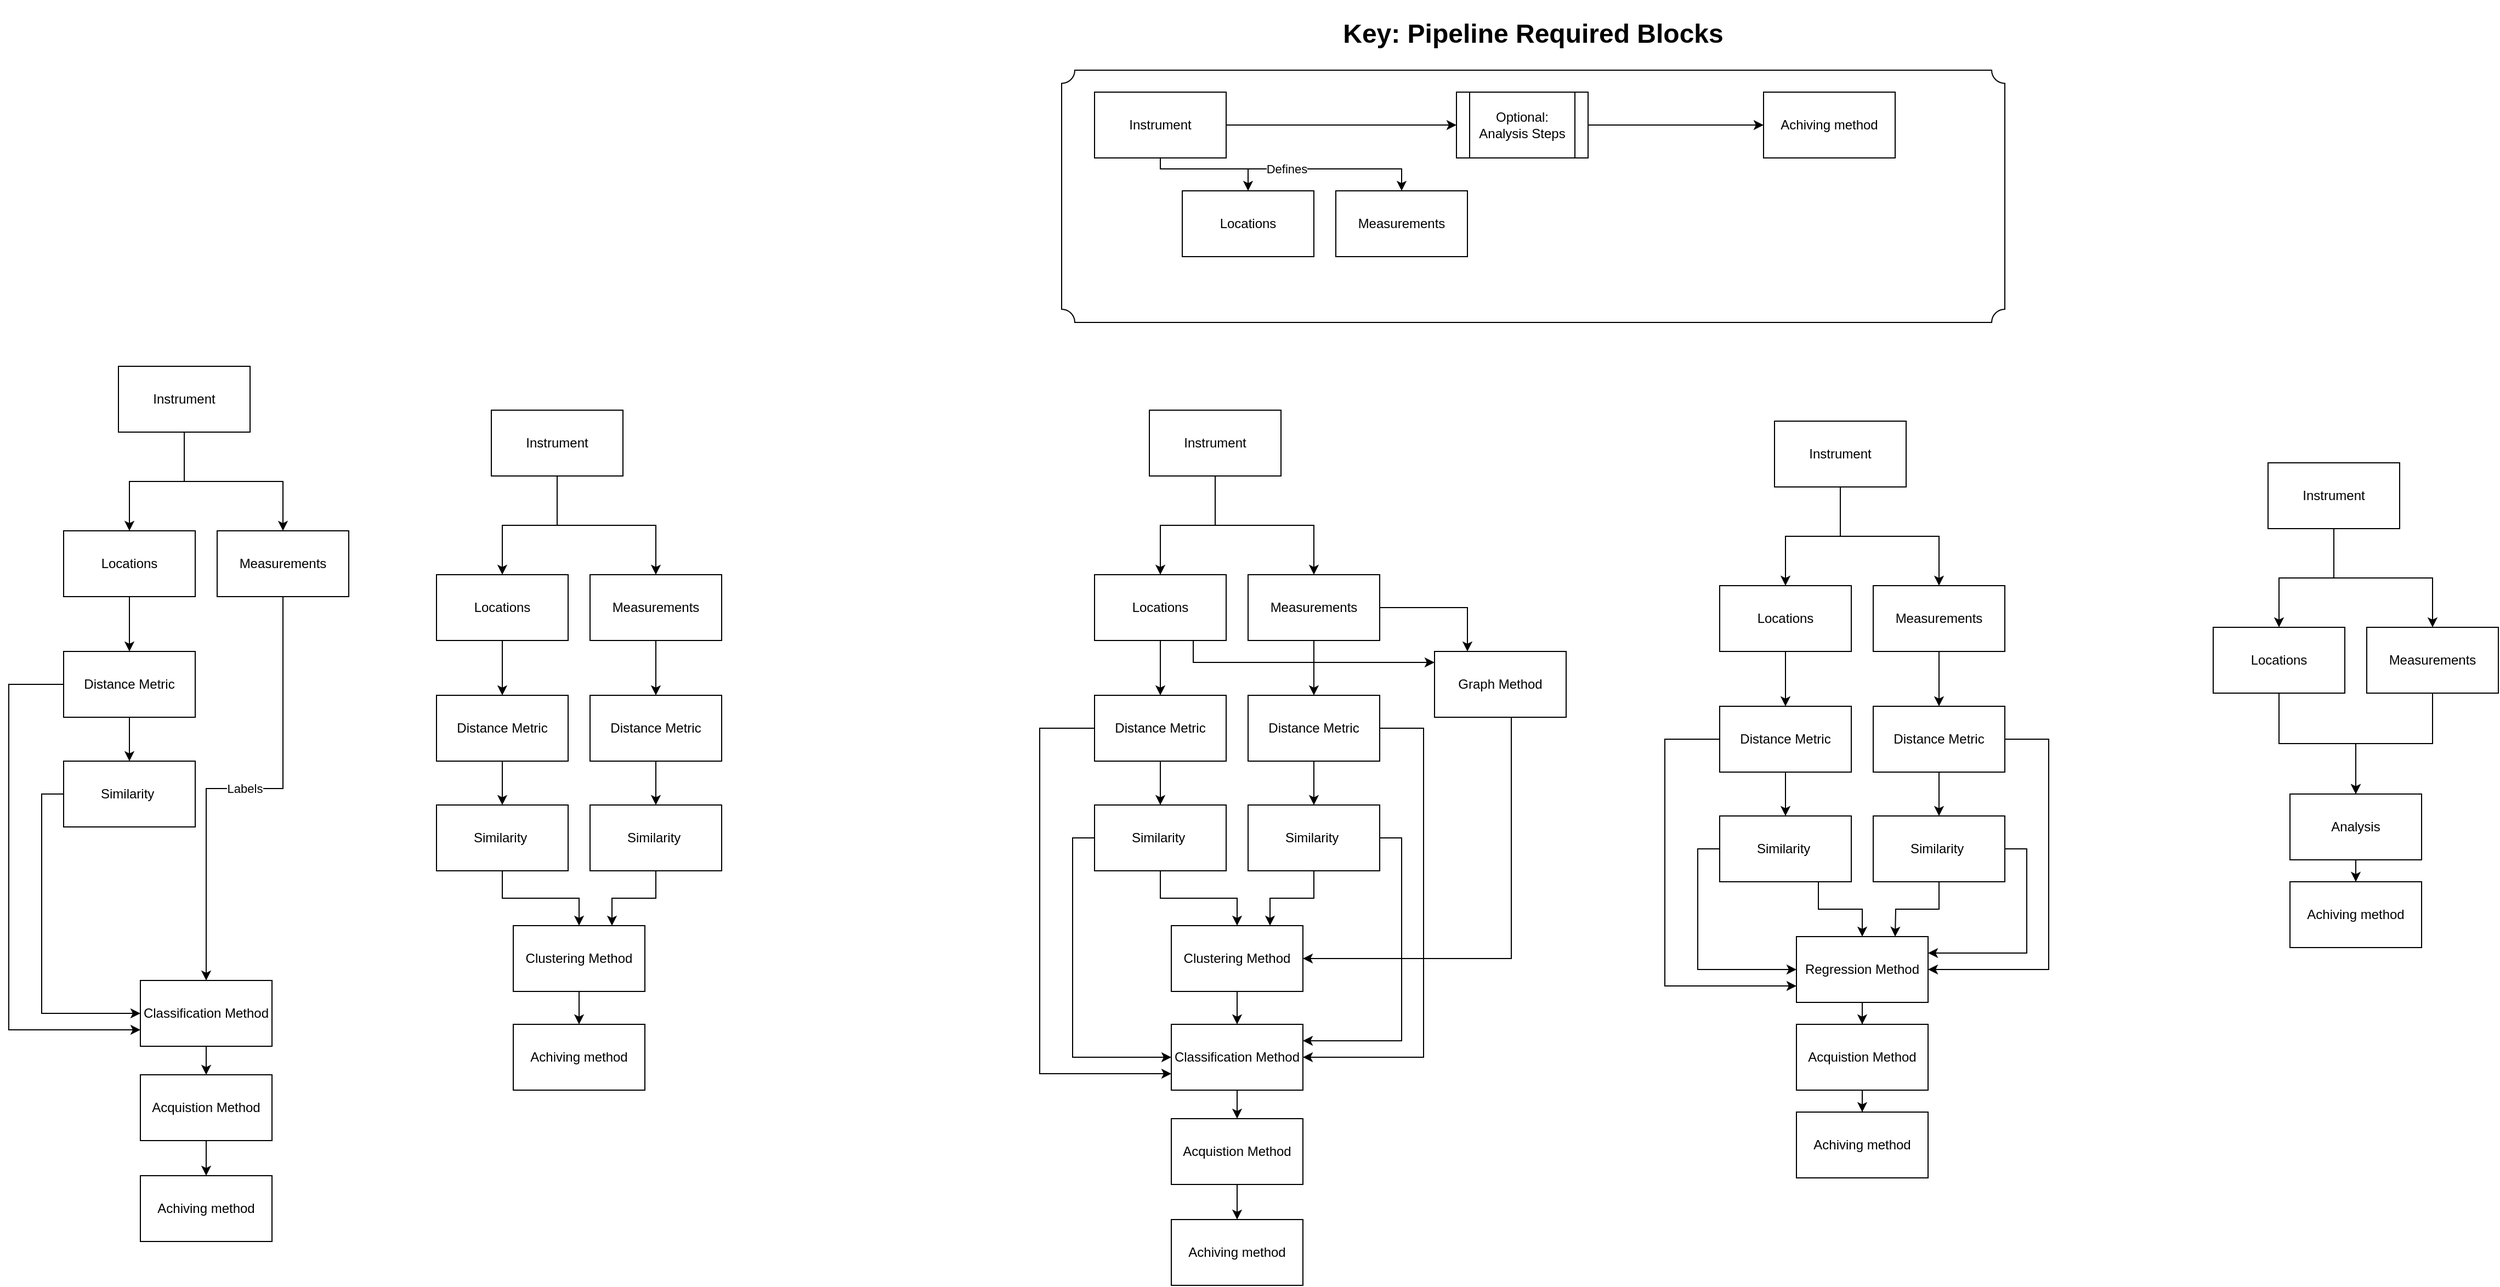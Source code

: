 <mxfile version="20.8.20" type="device"><diagram name="Page-1" id="dKieSqKqZZYx030V1Tdf"><mxGraphModel dx="2523" dy="1595" grid="1" gridSize="10" guides="1" tooltips="1" connect="1" arrows="1" fold="1" page="1" pageScale="1" pageWidth="400" pageHeight="400" math="0" shadow="0"><root><mxCell id="0"/><mxCell id="1" parent="0"/><mxCell id="t8VBa5j1ra2fsDV_H5pa-155" value="&lt;h1&gt;Key: Pipeline Required Blocks&lt;/h1&gt;" style="verticalLabelPosition=top;verticalAlign=bottom;html=1;shape=mxgraph.basic.plaque;dx=6;whiteSpace=wrap;labelPosition=center;align=center;" vertex="1" parent="1"><mxGeometry x="60" y="-380" width="860" height="230" as="geometry"/></mxCell><mxCell id="t8VBa5j1ra2fsDV_H5pa-3" style="edgeStyle=orthogonalEdgeStyle;rounded=0;orthogonalLoop=1;jettySize=auto;html=1;" edge="1" parent="1" source="t8VBa5j1ra2fsDV_H5pa-1"><mxGeometry relative="1" as="geometry"><mxPoint x="150" y="190" as="targetPoint"/></mxGeometry></mxCell><mxCell id="t8VBa5j1ra2fsDV_H5pa-25" style="edgeStyle=orthogonalEdgeStyle;rounded=0;orthogonalLoop=1;jettySize=auto;html=1;exitX=0.75;exitY=1;exitDx=0;exitDy=0;" edge="1" parent="1" source="t8VBa5j1ra2fsDV_H5pa-1" target="t8VBa5j1ra2fsDV_H5pa-12"><mxGeometry relative="1" as="geometry"><Array as="points"><mxPoint x="180" y="160"/></Array></mxGeometry></mxCell><mxCell id="t8VBa5j1ra2fsDV_H5pa-1" value="Locations" style="rounded=0;whiteSpace=wrap;html=1;" vertex="1" parent="1"><mxGeometry x="90" y="80" width="120" height="60" as="geometry"/></mxCell><mxCell id="t8VBa5j1ra2fsDV_H5pa-6" style="edgeStyle=orthogonalEdgeStyle;rounded=0;orthogonalLoop=1;jettySize=auto;html=1;entryX=0.5;entryY=0;entryDx=0;entryDy=0;" edge="1" parent="1" source="t8VBa5j1ra2fsDV_H5pa-2" target="t8VBa5j1ra2fsDV_H5pa-5"><mxGeometry relative="1" as="geometry"/></mxCell><mxCell id="t8VBa5j1ra2fsDV_H5pa-26" style="edgeStyle=orthogonalEdgeStyle;rounded=0;orthogonalLoop=1;jettySize=auto;html=1;entryX=0.25;entryY=0;entryDx=0;entryDy=0;" edge="1" parent="1" source="t8VBa5j1ra2fsDV_H5pa-2" target="t8VBa5j1ra2fsDV_H5pa-12"><mxGeometry relative="1" as="geometry"/></mxCell><mxCell id="t8VBa5j1ra2fsDV_H5pa-2" value="Measurements" style="rounded=0;whiteSpace=wrap;html=1;" vertex="1" parent="1"><mxGeometry x="230" y="80" width="120" height="60" as="geometry"/></mxCell><mxCell id="t8VBa5j1ra2fsDV_H5pa-8" style="edgeStyle=orthogonalEdgeStyle;rounded=0;orthogonalLoop=1;jettySize=auto;html=1;entryX=0.5;entryY=0;entryDx=0;entryDy=0;" edge="1" parent="1" source="t8VBa5j1ra2fsDV_H5pa-4" target="t8VBa5j1ra2fsDV_H5pa-7"><mxGeometry relative="1" as="geometry"/></mxCell><mxCell id="t8VBa5j1ra2fsDV_H5pa-27" style="edgeStyle=orthogonalEdgeStyle;rounded=0;orthogonalLoop=1;jettySize=auto;html=1;entryX=0;entryY=0.75;entryDx=0;entryDy=0;" edge="1" parent="1" source="t8VBa5j1ra2fsDV_H5pa-4" target="t8VBa5j1ra2fsDV_H5pa-16"><mxGeometry relative="1" as="geometry"><Array as="points"><mxPoint x="40" y="220"/><mxPoint x="40" y="535"/></Array></mxGeometry></mxCell><mxCell id="t8VBa5j1ra2fsDV_H5pa-4" value="Distance Metric" style="rounded=0;whiteSpace=wrap;html=1;" vertex="1" parent="1"><mxGeometry x="90" y="190" width="120" height="60" as="geometry"/></mxCell><mxCell id="t8VBa5j1ra2fsDV_H5pa-10" style="edgeStyle=orthogonalEdgeStyle;rounded=0;orthogonalLoop=1;jettySize=auto;html=1;entryX=0.5;entryY=0;entryDx=0;entryDy=0;" edge="1" parent="1" source="t8VBa5j1ra2fsDV_H5pa-5" target="t8VBa5j1ra2fsDV_H5pa-9"><mxGeometry relative="1" as="geometry"/></mxCell><mxCell id="t8VBa5j1ra2fsDV_H5pa-28" style="edgeStyle=orthogonalEdgeStyle;rounded=0;orthogonalLoop=1;jettySize=auto;html=1;entryX=1;entryY=0.5;entryDx=0;entryDy=0;" edge="1" parent="1" source="t8VBa5j1ra2fsDV_H5pa-5" target="t8VBa5j1ra2fsDV_H5pa-16"><mxGeometry relative="1" as="geometry"><Array as="points"><mxPoint x="390" y="220"/><mxPoint x="390" y="520"/></Array></mxGeometry></mxCell><mxCell id="t8VBa5j1ra2fsDV_H5pa-5" value="Distance Metric" style="rounded=0;whiteSpace=wrap;html=1;" vertex="1" parent="1"><mxGeometry x="230" y="190" width="120" height="60" as="geometry"/></mxCell><mxCell id="t8VBa5j1ra2fsDV_H5pa-13" style="edgeStyle=orthogonalEdgeStyle;rounded=0;orthogonalLoop=1;jettySize=auto;html=1;entryX=0.5;entryY=0;entryDx=0;entryDy=0;" edge="1" parent="1" source="t8VBa5j1ra2fsDV_H5pa-7" target="t8VBa5j1ra2fsDV_H5pa-11"><mxGeometry relative="1" as="geometry"/></mxCell><mxCell id="t8VBa5j1ra2fsDV_H5pa-29" style="edgeStyle=orthogonalEdgeStyle;rounded=0;orthogonalLoop=1;jettySize=auto;html=1;entryX=0;entryY=0.5;entryDx=0;entryDy=0;" edge="1" parent="1" source="t8VBa5j1ra2fsDV_H5pa-7" target="t8VBa5j1ra2fsDV_H5pa-16"><mxGeometry relative="1" as="geometry"><Array as="points"><mxPoint x="70" y="320"/><mxPoint x="70" y="520"/></Array></mxGeometry></mxCell><mxCell id="t8VBa5j1ra2fsDV_H5pa-7" value="Similarity&amp;nbsp;" style="rounded=0;whiteSpace=wrap;html=1;" vertex="1" parent="1"><mxGeometry x="90" y="290" width="120" height="60" as="geometry"/></mxCell><mxCell id="t8VBa5j1ra2fsDV_H5pa-14" style="edgeStyle=orthogonalEdgeStyle;rounded=0;orthogonalLoop=1;jettySize=auto;html=1;exitX=0.5;exitY=1;exitDx=0;exitDy=0;entryX=0.75;entryY=0;entryDx=0;entryDy=0;" edge="1" parent="1" source="t8VBa5j1ra2fsDV_H5pa-9" target="t8VBa5j1ra2fsDV_H5pa-11"><mxGeometry relative="1" as="geometry"/></mxCell><mxCell id="t8VBa5j1ra2fsDV_H5pa-30" style="edgeStyle=orthogonalEdgeStyle;rounded=0;orthogonalLoop=1;jettySize=auto;html=1;entryX=1;entryY=0.25;entryDx=0;entryDy=0;" edge="1" parent="1" source="t8VBa5j1ra2fsDV_H5pa-9" target="t8VBa5j1ra2fsDV_H5pa-16"><mxGeometry relative="1" as="geometry"><Array as="points"><mxPoint x="370" y="320"/><mxPoint x="370" y="505"/></Array></mxGeometry></mxCell><mxCell id="t8VBa5j1ra2fsDV_H5pa-9" value="Similarity&amp;nbsp;" style="rounded=0;whiteSpace=wrap;html=1;" vertex="1" parent="1"><mxGeometry x="230" y="290" width="120" height="60" as="geometry"/></mxCell><mxCell id="t8VBa5j1ra2fsDV_H5pa-18" style="edgeStyle=orthogonalEdgeStyle;rounded=0;orthogonalLoop=1;jettySize=auto;html=1;entryX=0.5;entryY=0;entryDx=0;entryDy=0;" edge="1" parent="1" source="t8VBa5j1ra2fsDV_H5pa-11" target="t8VBa5j1ra2fsDV_H5pa-16"><mxGeometry relative="1" as="geometry"/></mxCell><mxCell id="t8VBa5j1ra2fsDV_H5pa-11" value="Clustering Method" style="rounded=0;whiteSpace=wrap;html=1;" vertex="1" parent="1"><mxGeometry x="160" y="400" width="120" height="60" as="geometry"/></mxCell><mxCell id="t8VBa5j1ra2fsDV_H5pa-15" style="edgeStyle=orthogonalEdgeStyle;rounded=0;orthogonalLoop=1;jettySize=auto;html=1;entryX=1;entryY=0.5;entryDx=0;entryDy=0;" edge="1" parent="1" source="t8VBa5j1ra2fsDV_H5pa-12" target="t8VBa5j1ra2fsDV_H5pa-11"><mxGeometry relative="1" as="geometry"><Array as="points"><mxPoint x="470" y="430"/></Array></mxGeometry></mxCell><mxCell id="t8VBa5j1ra2fsDV_H5pa-12" value="Graph Method" style="rounded=0;whiteSpace=wrap;html=1;" vertex="1" parent="1"><mxGeometry x="400" y="150" width="120" height="60" as="geometry"/></mxCell><mxCell id="t8VBa5j1ra2fsDV_H5pa-19" style="edgeStyle=orthogonalEdgeStyle;rounded=0;orthogonalLoop=1;jettySize=auto;html=1;" edge="1" parent="1" source="t8VBa5j1ra2fsDV_H5pa-16" target="t8VBa5j1ra2fsDV_H5pa-17"><mxGeometry relative="1" as="geometry"/></mxCell><mxCell id="t8VBa5j1ra2fsDV_H5pa-16" value="Classification Method" style="whiteSpace=wrap;html=1;rounded=0;" vertex="1" parent="1"><mxGeometry x="160" y="490" width="120" height="60" as="geometry"/></mxCell><mxCell id="t8VBa5j1ra2fsDV_H5pa-21" style="edgeStyle=orthogonalEdgeStyle;rounded=0;orthogonalLoop=1;jettySize=auto;html=1;" edge="1" parent="1" source="t8VBa5j1ra2fsDV_H5pa-17" target="t8VBa5j1ra2fsDV_H5pa-20"><mxGeometry relative="1" as="geometry"/></mxCell><mxCell id="t8VBa5j1ra2fsDV_H5pa-17" value="Acquistion Method" style="whiteSpace=wrap;html=1;rounded=0;" vertex="1" parent="1"><mxGeometry x="160" y="576" width="120" height="60" as="geometry"/></mxCell><mxCell id="t8VBa5j1ra2fsDV_H5pa-20" value="Achiving method" style="whiteSpace=wrap;html=1;rounded=0;" vertex="1" parent="1"><mxGeometry x="160" y="668" width="120" height="60" as="geometry"/></mxCell><mxCell id="t8VBa5j1ra2fsDV_H5pa-23" style="edgeStyle=orthogonalEdgeStyle;rounded=0;orthogonalLoop=1;jettySize=auto;html=1;" edge="1" parent="1" source="t8VBa5j1ra2fsDV_H5pa-22" target="t8VBa5j1ra2fsDV_H5pa-1"><mxGeometry relative="1" as="geometry"/></mxCell><mxCell id="t8VBa5j1ra2fsDV_H5pa-24" style="edgeStyle=orthogonalEdgeStyle;rounded=0;orthogonalLoop=1;jettySize=auto;html=1;entryX=0.5;entryY=0;entryDx=0;entryDy=0;" edge="1" parent="1" source="t8VBa5j1ra2fsDV_H5pa-22" target="t8VBa5j1ra2fsDV_H5pa-2"><mxGeometry relative="1" as="geometry"/></mxCell><mxCell id="t8VBa5j1ra2fsDV_H5pa-22" value="Instrument" style="rounded=0;whiteSpace=wrap;html=1;" vertex="1" parent="1"><mxGeometry x="140" y="-70" width="120" height="60" as="geometry"/></mxCell><mxCell id="t8VBa5j1ra2fsDV_H5pa-31" style="edgeStyle=orthogonalEdgeStyle;rounded=0;orthogonalLoop=1;jettySize=auto;html=1;" edge="1" parent="1" source="t8VBa5j1ra2fsDV_H5pa-33"><mxGeometry relative="1" as="geometry"><mxPoint x="720" y="200" as="targetPoint"/></mxGeometry></mxCell><mxCell id="t8VBa5j1ra2fsDV_H5pa-33" value="Locations" style="rounded=0;whiteSpace=wrap;html=1;" vertex="1" parent="1"><mxGeometry x="660" y="90" width="120" height="60" as="geometry"/></mxCell><mxCell id="t8VBa5j1ra2fsDV_H5pa-34" style="edgeStyle=orthogonalEdgeStyle;rounded=0;orthogonalLoop=1;jettySize=auto;html=1;entryX=0.5;entryY=0;entryDx=0;entryDy=0;" edge="1" parent="1" source="t8VBa5j1ra2fsDV_H5pa-36" target="t8VBa5j1ra2fsDV_H5pa-42"><mxGeometry relative="1" as="geometry"/></mxCell><mxCell id="t8VBa5j1ra2fsDV_H5pa-36" value="Measurements" style="rounded=0;whiteSpace=wrap;html=1;" vertex="1" parent="1"><mxGeometry x="800" y="90" width="120" height="60" as="geometry"/></mxCell><mxCell id="t8VBa5j1ra2fsDV_H5pa-37" style="edgeStyle=orthogonalEdgeStyle;rounded=0;orthogonalLoop=1;jettySize=auto;html=1;entryX=0.5;entryY=0;entryDx=0;entryDy=0;" edge="1" parent="1" source="t8VBa5j1ra2fsDV_H5pa-39" target="t8VBa5j1ra2fsDV_H5pa-45"><mxGeometry relative="1" as="geometry"/></mxCell><mxCell id="t8VBa5j1ra2fsDV_H5pa-38" style="edgeStyle=orthogonalEdgeStyle;rounded=0;orthogonalLoop=1;jettySize=auto;html=1;entryX=0;entryY=0.75;entryDx=0;entryDy=0;" edge="1" parent="1" source="t8VBa5j1ra2fsDV_H5pa-39" target="t8VBa5j1ra2fsDV_H5pa-54"><mxGeometry relative="1" as="geometry"><Array as="points"><mxPoint x="610" y="230"/><mxPoint x="610" y="455"/></Array></mxGeometry></mxCell><mxCell id="t8VBa5j1ra2fsDV_H5pa-39" value="Distance Metric" style="rounded=0;whiteSpace=wrap;html=1;" vertex="1" parent="1"><mxGeometry x="660" y="200" width="120" height="60" as="geometry"/></mxCell><mxCell id="t8VBa5j1ra2fsDV_H5pa-40" style="edgeStyle=orthogonalEdgeStyle;rounded=0;orthogonalLoop=1;jettySize=auto;html=1;entryX=0.5;entryY=0;entryDx=0;entryDy=0;" edge="1" parent="1" source="t8VBa5j1ra2fsDV_H5pa-42" target="t8VBa5j1ra2fsDV_H5pa-48"><mxGeometry relative="1" as="geometry"/></mxCell><mxCell id="t8VBa5j1ra2fsDV_H5pa-41" style="edgeStyle=orthogonalEdgeStyle;rounded=0;orthogonalLoop=1;jettySize=auto;html=1;entryX=1;entryY=0.5;entryDx=0;entryDy=0;" edge="1" parent="1" source="t8VBa5j1ra2fsDV_H5pa-42" target="t8VBa5j1ra2fsDV_H5pa-54"><mxGeometry relative="1" as="geometry"><Array as="points"><mxPoint x="960" y="230"/><mxPoint x="960" y="440"/></Array></mxGeometry></mxCell><mxCell id="t8VBa5j1ra2fsDV_H5pa-42" value="Distance Metric" style="rounded=0;whiteSpace=wrap;html=1;" vertex="1" parent="1"><mxGeometry x="800" y="200" width="120" height="60" as="geometry"/></mxCell><mxCell id="t8VBa5j1ra2fsDV_H5pa-43" style="edgeStyle=orthogonalEdgeStyle;rounded=0;orthogonalLoop=1;jettySize=auto;html=1;entryX=0.5;entryY=0;entryDx=0;entryDy=0;" edge="1" parent="1" source="t8VBa5j1ra2fsDV_H5pa-45"><mxGeometry relative="1" as="geometry"><mxPoint x="790" y="410" as="targetPoint"/><Array as="points"><mxPoint x="750" y="385"/><mxPoint x="790" y="385"/></Array></mxGeometry></mxCell><mxCell id="t8VBa5j1ra2fsDV_H5pa-44" style="edgeStyle=orthogonalEdgeStyle;rounded=0;orthogonalLoop=1;jettySize=auto;html=1;entryX=0;entryY=0.5;entryDx=0;entryDy=0;" edge="1" parent="1" source="t8VBa5j1ra2fsDV_H5pa-45" target="t8VBa5j1ra2fsDV_H5pa-54"><mxGeometry relative="1" as="geometry"><Array as="points"><mxPoint x="640" y="330"/><mxPoint x="640" y="440"/></Array></mxGeometry></mxCell><mxCell id="t8VBa5j1ra2fsDV_H5pa-45" value="Similarity&amp;nbsp;" style="rounded=0;whiteSpace=wrap;html=1;" vertex="1" parent="1"><mxGeometry x="660" y="300" width="120" height="60" as="geometry"/></mxCell><mxCell id="t8VBa5j1ra2fsDV_H5pa-46" style="edgeStyle=orthogonalEdgeStyle;rounded=0;orthogonalLoop=1;jettySize=auto;html=1;exitX=0.5;exitY=1;exitDx=0;exitDy=0;entryX=0.75;entryY=0;entryDx=0;entryDy=0;" edge="1" parent="1" source="t8VBa5j1ra2fsDV_H5pa-48"><mxGeometry relative="1" as="geometry"><mxPoint x="820" y="410" as="targetPoint"/></mxGeometry></mxCell><mxCell id="t8VBa5j1ra2fsDV_H5pa-47" style="edgeStyle=orthogonalEdgeStyle;rounded=0;orthogonalLoop=1;jettySize=auto;html=1;entryX=1;entryY=0.25;entryDx=0;entryDy=0;" edge="1" parent="1" source="t8VBa5j1ra2fsDV_H5pa-48" target="t8VBa5j1ra2fsDV_H5pa-54"><mxGeometry relative="1" as="geometry"><Array as="points"><mxPoint x="940" y="330"/><mxPoint x="940" y="425"/></Array></mxGeometry></mxCell><mxCell id="t8VBa5j1ra2fsDV_H5pa-48" value="Similarity&amp;nbsp;" style="rounded=0;whiteSpace=wrap;html=1;" vertex="1" parent="1"><mxGeometry x="800" y="300" width="120" height="60" as="geometry"/></mxCell><mxCell id="t8VBa5j1ra2fsDV_H5pa-53" style="edgeStyle=orthogonalEdgeStyle;rounded=0;orthogonalLoop=1;jettySize=auto;html=1;" edge="1" parent="1" source="t8VBa5j1ra2fsDV_H5pa-54" target="t8VBa5j1ra2fsDV_H5pa-56"><mxGeometry relative="1" as="geometry"/></mxCell><mxCell id="t8VBa5j1ra2fsDV_H5pa-54" value="Regression Method" style="whiteSpace=wrap;html=1;rounded=0;" vertex="1" parent="1"><mxGeometry x="730" y="410" width="120" height="60" as="geometry"/></mxCell><mxCell id="t8VBa5j1ra2fsDV_H5pa-55" style="edgeStyle=orthogonalEdgeStyle;rounded=0;orthogonalLoop=1;jettySize=auto;html=1;" edge="1" parent="1" source="t8VBa5j1ra2fsDV_H5pa-56" target="t8VBa5j1ra2fsDV_H5pa-57"><mxGeometry relative="1" as="geometry"/></mxCell><mxCell id="t8VBa5j1ra2fsDV_H5pa-56" value="Acquistion Method" style="whiteSpace=wrap;html=1;rounded=0;" vertex="1" parent="1"><mxGeometry x="730" y="490" width="120" height="60" as="geometry"/></mxCell><mxCell id="t8VBa5j1ra2fsDV_H5pa-57" value="Achiving method" style="whiteSpace=wrap;html=1;rounded=0;" vertex="1" parent="1"><mxGeometry x="730" y="570" width="120" height="60" as="geometry"/></mxCell><mxCell id="t8VBa5j1ra2fsDV_H5pa-58" style="edgeStyle=orthogonalEdgeStyle;rounded=0;orthogonalLoop=1;jettySize=auto;html=1;" edge="1" parent="1" source="t8VBa5j1ra2fsDV_H5pa-60" target="t8VBa5j1ra2fsDV_H5pa-33"><mxGeometry relative="1" as="geometry"/></mxCell><mxCell id="t8VBa5j1ra2fsDV_H5pa-59" style="edgeStyle=orthogonalEdgeStyle;rounded=0;orthogonalLoop=1;jettySize=auto;html=1;entryX=0.5;entryY=0;entryDx=0;entryDy=0;" edge="1" parent="1" source="t8VBa5j1ra2fsDV_H5pa-60" target="t8VBa5j1ra2fsDV_H5pa-36"><mxGeometry relative="1" as="geometry"/></mxCell><mxCell id="t8VBa5j1ra2fsDV_H5pa-60" value="Instrument" style="rounded=0;whiteSpace=wrap;html=1;" vertex="1" parent="1"><mxGeometry x="710" y="-60" width="120" height="60" as="geometry"/></mxCell><mxCell id="t8VBa5j1ra2fsDV_H5pa-61" style="edgeStyle=orthogonalEdgeStyle;rounded=0;orthogonalLoop=1;jettySize=auto;html=1;" edge="1" parent="1" source="t8VBa5j1ra2fsDV_H5pa-62" target="t8VBa5j1ra2fsDV_H5pa-80"><mxGeometry relative="1" as="geometry"><mxPoint x="1170" y="238" as="targetPoint"/></mxGeometry></mxCell><mxCell id="t8VBa5j1ra2fsDV_H5pa-62" value="Locations" style="rounded=0;whiteSpace=wrap;html=1;" vertex="1" parent="1"><mxGeometry x="1110" y="128" width="120" height="60" as="geometry"/></mxCell><mxCell id="t8VBa5j1ra2fsDV_H5pa-63" style="edgeStyle=orthogonalEdgeStyle;rounded=0;orthogonalLoop=1;jettySize=auto;html=1;" edge="1" parent="1" source="t8VBa5j1ra2fsDV_H5pa-64" target="t8VBa5j1ra2fsDV_H5pa-80"><mxGeometry relative="1" as="geometry"><mxPoint x="1310" y="238" as="targetPoint"/></mxGeometry></mxCell><mxCell id="t8VBa5j1ra2fsDV_H5pa-64" value="Measurements" style="rounded=0;whiteSpace=wrap;html=1;" vertex="1" parent="1"><mxGeometry x="1250" y="128" width="120" height="60" as="geometry"/></mxCell><mxCell id="t8VBa5j1ra2fsDV_H5pa-79" style="edgeStyle=orthogonalEdgeStyle;rounded=0;orthogonalLoop=1;jettySize=auto;html=1;" edge="1" parent="1" source="t8VBa5j1ra2fsDV_H5pa-80" target="t8VBa5j1ra2fsDV_H5pa-81"><mxGeometry relative="1" as="geometry"/></mxCell><mxCell id="t8VBa5j1ra2fsDV_H5pa-80" value="Analysis" style="whiteSpace=wrap;html=1;rounded=0;" vertex="1" parent="1"><mxGeometry x="1180" y="280" width="120" height="60" as="geometry"/></mxCell><mxCell id="t8VBa5j1ra2fsDV_H5pa-81" value="Achiving method" style="whiteSpace=wrap;html=1;rounded=0;" vertex="1" parent="1"><mxGeometry x="1180" y="360" width="120" height="60" as="geometry"/></mxCell><mxCell id="t8VBa5j1ra2fsDV_H5pa-82" style="edgeStyle=orthogonalEdgeStyle;rounded=0;orthogonalLoop=1;jettySize=auto;html=1;" edge="1" parent="1" source="t8VBa5j1ra2fsDV_H5pa-84" target="t8VBa5j1ra2fsDV_H5pa-62"><mxGeometry relative="1" as="geometry"/></mxCell><mxCell id="t8VBa5j1ra2fsDV_H5pa-83" style="edgeStyle=orthogonalEdgeStyle;rounded=0;orthogonalLoop=1;jettySize=auto;html=1;entryX=0.5;entryY=0;entryDx=0;entryDy=0;" edge="1" parent="1" source="t8VBa5j1ra2fsDV_H5pa-84" target="t8VBa5j1ra2fsDV_H5pa-64"><mxGeometry relative="1" as="geometry"/></mxCell><mxCell id="t8VBa5j1ra2fsDV_H5pa-84" value="Instrument" style="rounded=0;whiteSpace=wrap;html=1;" vertex="1" parent="1"><mxGeometry x="1160" y="-22" width="120" height="60" as="geometry"/></mxCell><mxCell id="t8VBa5j1ra2fsDV_H5pa-85" style="edgeStyle=orthogonalEdgeStyle;rounded=0;orthogonalLoop=1;jettySize=auto;html=1;" edge="1" parent="1" source="t8VBa5j1ra2fsDV_H5pa-87"><mxGeometry relative="1" as="geometry"><mxPoint x="-450" y="190" as="targetPoint"/></mxGeometry></mxCell><mxCell id="t8VBa5j1ra2fsDV_H5pa-87" value="Locations" style="rounded=0;whiteSpace=wrap;html=1;" vertex="1" parent="1"><mxGeometry x="-510" y="80" width="120" height="60" as="geometry"/></mxCell><mxCell id="t8VBa5j1ra2fsDV_H5pa-88" style="edgeStyle=orthogonalEdgeStyle;rounded=0;orthogonalLoop=1;jettySize=auto;html=1;entryX=0.5;entryY=0;entryDx=0;entryDy=0;" edge="1" parent="1" source="t8VBa5j1ra2fsDV_H5pa-90" target="t8VBa5j1ra2fsDV_H5pa-96"><mxGeometry relative="1" as="geometry"/></mxCell><mxCell id="t8VBa5j1ra2fsDV_H5pa-90" value="Measurements" style="rounded=0;whiteSpace=wrap;html=1;" vertex="1" parent="1"><mxGeometry x="-370" y="80" width="120" height="60" as="geometry"/></mxCell><mxCell id="t8VBa5j1ra2fsDV_H5pa-91" style="edgeStyle=orthogonalEdgeStyle;rounded=0;orthogonalLoop=1;jettySize=auto;html=1;entryX=0.5;entryY=0;entryDx=0;entryDy=0;" edge="1" parent="1" source="t8VBa5j1ra2fsDV_H5pa-93" target="t8VBa5j1ra2fsDV_H5pa-99"><mxGeometry relative="1" as="geometry"/></mxCell><mxCell id="t8VBa5j1ra2fsDV_H5pa-93" value="Distance Metric" style="rounded=0;whiteSpace=wrap;html=1;" vertex="1" parent="1"><mxGeometry x="-510" y="190" width="120" height="60" as="geometry"/></mxCell><mxCell id="t8VBa5j1ra2fsDV_H5pa-94" style="edgeStyle=orthogonalEdgeStyle;rounded=0;orthogonalLoop=1;jettySize=auto;html=1;entryX=0.5;entryY=0;entryDx=0;entryDy=0;" edge="1" parent="1" source="t8VBa5j1ra2fsDV_H5pa-96" target="t8VBa5j1ra2fsDV_H5pa-102"><mxGeometry relative="1" as="geometry"/></mxCell><mxCell id="t8VBa5j1ra2fsDV_H5pa-96" value="Distance Metric" style="rounded=0;whiteSpace=wrap;html=1;" vertex="1" parent="1"><mxGeometry x="-370" y="190" width="120" height="60" as="geometry"/></mxCell><mxCell id="t8VBa5j1ra2fsDV_H5pa-97" style="edgeStyle=orthogonalEdgeStyle;rounded=0;orthogonalLoop=1;jettySize=auto;html=1;entryX=0.5;entryY=0;entryDx=0;entryDy=0;" edge="1" parent="1" source="t8VBa5j1ra2fsDV_H5pa-99" target="t8VBa5j1ra2fsDV_H5pa-104"><mxGeometry relative="1" as="geometry"/></mxCell><mxCell id="t8VBa5j1ra2fsDV_H5pa-99" value="Similarity&amp;nbsp;" style="rounded=0;whiteSpace=wrap;html=1;" vertex="1" parent="1"><mxGeometry x="-510" y="290" width="120" height="60" as="geometry"/></mxCell><mxCell id="t8VBa5j1ra2fsDV_H5pa-100" style="edgeStyle=orthogonalEdgeStyle;rounded=0;orthogonalLoop=1;jettySize=auto;html=1;exitX=0.5;exitY=1;exitDx=0;exitDy=0;entryX=0.75;entryY=0;entryDx=0;entryDy=0;" edge="1" parent="1" source="t8VBa5j1ra2fsDV_H5pa-102" target="t8VBa5j1ra2fsDV_H5pa-104"><mxGeometry relative="1" as="geometry"/></mxCell><mxCell id="t8VBa5j1ra2fsDV_H5pa-102" value="Similarity&amp;nbsp;" style="rounded=0;whiteSpace=wrap;html=1;" vertex="1" parent="1"><mxGeometry x="-370" y="290" width="120" height="60" as="geometry"/></mxCell><mxCell id="t8VBa5j1ra2fsDV_H5pa-103" style="edgeStyle=orthogonalEdgeStyle;rounded=0;orthogonalLoop=1;jettySize=auto;html=1;entryX=0.5;entryY=0;entryDx=0;entryDy=0;" edge="1" parent="1" source="t8VBa5j1ra2fsDV_H5pa-104"><mxGeometry relative="1" as="geometry"><mxPoint x="-380" y="490.0" as="targetPoint"/></mxGeometry></mxCell><mxCell id="t8VBa5j1ra2fsDV_H5pa-104" value="Clustering Method" style="rounded=0;whiteSpace=wrap;html=1;" vertex="1" parent="1"><mxGeometry x="-440" y="400" width="120" height="60" as="geometry"/></mxCell><mxCell id="t8VBa5j1ra2fsDV_H5pa-111" value="Achiving method" style="whiteSpace=wrap;html=1;rounded=0;" vertex="1" parent="1"><mxGeometry x="-440" y="490" width="120" height="60" as="geometry"/></mxCell><mxCell id="t8VBa5j1ra2fsDV_H5pa-112" style="edgeStyle=orthogonalEdgeStyle;rounded=0;orthogonalLoop=1;jettySize=auto;html=1;" edge="1" parent="1" source="t8VBa5j1ra2fsDV_H5pa-114" target="t8VBa5j1ra2fsDV_H5pa-87"><mxGeometry relative="1" as="geometry"/></mxCell><mxCell id="t8VBa5j1ra2fsDV_H5pa-113" style="edgeStyle=orthogonalEdgeStyle;rounded=0;orthogonalLoop=1;jettySize=auto;html=1;entryX=0.5;entryY=0;entryDx=0;entryDy=0;" edge="1" parent="1" source="t8VBa5j1ra2fsDV_H5pa-114" target="t8VBa5j1ra2fsDV_H5pa-90"><mxGeometry relative="1" as="geometry"/></mxCell><mxCell id="t8VBa5j1ra2fsDV_H5pa-114" value="Instrument" style="rounded=0;whiteSpace=wrap;html=1;" vertex="1" parent="1"><mxGeometry x="-460" y="-70" width="120" height="60" as="geometry"/></mxCell><mxCell id="t8VBa5j1ra2fsDV_H5pa-115" style="edgeStyle=orthogonalEdgeStyle;rounded=0;orthogonalLoop=1;jettySize=auto;html=1;" edge="1" parent="1" source="t8VBa5j1ra2fsDV_H5pa-117"><mxGeometry relative="1" as="geometry"><mxPoint x="-790" y="150" as="targetPoint"/></mxGeometry></mxCell><mxCell id="t8VBa5j1ra2fsDV_H5pa-117" value="Locations" style="rounded=0;whiteSpace=wrap;html=1;" vertex="1" parent="1"><mxGeometry x="-850" y="40" width="120" height="60" as="geometry"/></mxCell><mxCell id="t8VBa5j1ra2fsDV_H5pa-118" value="Labels" style="edgeStyle=orthogonalEdgeStyle;rounded=0;orthogonalLoop=1;jettySize=auto;html=1;entryX=0.5;entryY=0;entryDx=0;entryDy=0;" edge="1" parent="1" source="t8VBa5j1ra2fsDV_H5pa-120" target="t8VBa5j1ra2fsDV_H5pa-138"><mxGeometry relative="1" as="geometry"><mxPoint x="-650" y="150" as="targetPoint"/></mxGeometry></mxCell><mxCell id="t8VBa5j1ra2fsDV_H5pa-120" value="Measurements" style="rounded=0;whiteSpace=wrap;html=1;" vertex="1" parent="1"><mxGeometry x="-710" y="40" width="120" height="60" as="geometry"/></mxCell><mxCell id="t8VBa5j1ra2fsDV_H5pa-121" style="edgeStyle=orthogonalEdgeStyle;rounded=0;orthogonalLoop=1;jettySize=auto;html=1;entryX=0.5;entryY=0;entryDx=0;entryDy=0;" edge="1" parent="1" source="t8VBa5j1ra2fsDV_H5pa-123" target="t8VBa5j1ra2fsDV_H5pa-129"><mxGeometry relative="1" as="geometry"/></mxCell><mxCell id="t8VBa5j1ra2fsDV_H5pa-122" style="edgeStyle=orthogonalEdgeStyle;rounded=0;orthogonalLoop=1;jettySize=auto;html=1;entryX=0;entryY=0.75;entryDx=0;entryDy=0;" edge="1" parent="1" source="t8VBa5j1ra2fsDV_H5pa-123" target="t8VBa5j1ra2fsDV_H5pa-138"><mxGeometry relative="1" as="geometry"><Array as="points"><mxPoint x="-900" y="180"/><mxPoint x="-900" y="495"/></Array></mxGeometry></mxCell><mxCell id="t8VBa5j1ra2fsDV_H5pa-123" value="Distance Metric" style="rounded=0;whiteSpace=wrap;html=1;" vertex="1" parent="1"><mxGeometry x="-850" y="150" width="120" height="60" as="geometry"/></mxCell><mxCell id="t8VBa5j1ra2fsDV_H5pa-128" style="edgeStyle=orthogonalEdgeStyle;rounded=0;orthogonalLoop=1;jettySize=auto;html=1;entryX=0;entryY=0.5;entryDx=0;entryDy=0;" edge="1" parent="1" source="t8VBa5j1ra2fsDV_H5pa-129" target="t8VBa5j1ra2fsDV_H5pa-138"><mxGeometry relative="1" as="geometry"><Array as="points"><mxPoint x="-870" y="280"/><mxPoint x="-870" y="480"/></Array></mxGeometry></mxCell><mxCell id="t8VBa5j1ra2fsDV_H5pa-129" value="Similarity&amp;nbsp;" style="rounded=0;whiteSpace=wrap;html=1;" vertex="1" parent="1"><mxGeometry x="-850" y="250" width="120" height="60" as="geometry"/></mxCell><mxCell id="t8VBa5j1ra2fsDV_H5pa-137" style="edgeStyle=orthogonalEdgeStyle;rounded=0;orthogonalLoop=1;jettySize=auto;html=1;" edge="1" parent="1" source="t8VBa5j1ra2fsDV_H5pa-138" target="t8VBa5j1ra2fsDV_H5pa-140"><mxGeometry relative="1" as="geometry"/></mxCell><mxCell id="t8VBa5j1ra2fsDV_H5pa-138" value="Classification Method" style="whiteSpace=wrap;html=1;rounded=0;" vertex="1" parent="1"><mxGeometry x="-780" y="450" width="120" height="60" as="geometry"/></mxCell><mxCell id="t8VBa5j1ra2fsDV_H5pa-139" style="edgeStyle=orthogonalEdgeStyle;rounded=0;orthogonalLoop=1;jettySize=auto;html=1;" edge="1" parent="1" source="t8VBa5j1ra2fsDV_H5pa-140" target="t8VBa5j1ra2fsDV_H5pa-141"><mxGeometry relative="1" as="geometry"/></mxCell><mxCell id="t8VBa5j1ra2fsDV_H5pa-140" value="Acquistion Method" style="whiteSpace=wrap;html=1;rounded=0;" vertex="1" parent="1"><mxGeometry x="-780" y="536" width="120" height="60" as="geometry"/></mxCell><mxCell id="t8VBa5j1ra2fsDV_H5pa-141" value="Achiving method" style="whiteSpace=wrap;html=1;rounded=0;" vertex="1" parent="1"><mxGeometry x="-780" y="628" width="120" height="60" as="geometry"/></mxCell><mxCell id="t8VBa5j1ra2fsDV_H5pa-142" style="edgeStyle=orthogonalEdgeStyle;rounded=0;orthogonalLoop=1;jettySize=auto;html=1;" edge="1" parent="1" source="t8VBa5j1ra2fsDV_H5pa-144" target="t8VBa5j1ra2fsDV_H5pa-117"><mxGeometry relative="1" as="geometry"/></mxCell><mxCell id="t8VBa5j1ra2fsDV_H5pa-143" style="edgeStyle=orthogonalEdgeStyle;rounded=0;orthogonalLoop=1;jettySize=auto;html=1;entryX=0.5;entryY=0;entryDx=0;entryDy=0;" edge="1" parent="1" source="t8VBa5j1ra2fsDV_H5pa-144" target="t8VBa5j1ra2fsDV_H5pa-120"><mxGeometry relative="1" as="geometry"/></mxCell><mxCell id="t8VBa5j1ra2fsDV_H5pa-144" value="Instrument" style="rounded=0;whiteSpace=wrap;html=1;" vertex="1" parent="1"><mxGeometry x="-800" y="-110" width="120" height="60" as="geometry"/></mxCell><mxCell id="t8VBa5j1ra2fsDV_H5pa-153" style="edgeStyle=orthogonalEdgeStyle;rounded=0;orthogonalLoop=1;jettySize=auto;html=1;exitX=0.5;exitY=1;exitDx=0;exitDy=0;entryX=0.5;entryY=0;entryDx=0;entryDy=0;" edge="1" parent="1" source="t8VBa5j1ra2fsDV_H5pa-148" target="t8VBa5j1ra2fsDV_H5pa-149"><mxGeometry relative="1" as="geometry"><Array as="points"><mxPoint x="150" y="-290"/><mxPoint x="230" y="-290"/></Array></mxGeometry></mxCell><mxCell id="t8VBa5j1ra2fsDV_H5pa-154" value="Defines" style="edgeStyle=orthogonalEdgeStyle;rounded=0;orthogonalLoop=1;jettySize=auto;html=1;" edge="1" parent="1" source="t8VBa5j1ra2fsDV_H5pa-148" target="t8VBa5j1ra2fsDV_H5pa-150"><mxGeometry relative="1" as="geometry"><Array as="points"><mxPoint x="150" y="-290"/><mxPoint x="370" y="-290"/></Array></mxGeometry></mxCell><mxCell id="t8VBa5j1ra2fsDV_H5pa-161" style="edgeStyle=orthogonalEdgeStyle;rounded=0;orthogonalLoop=1;jettySize=auto;html=1;exitX=1;exitY=0.5;exitDx=0;exitDy=0;entryX=0;entryY=0.5;entryDx=0;entryDy=0;" edge="1" parent="1" source="t8VBa5j1ra2fsDV_H5pa-148" target="t8VBa5j1ra2fsDV_H5pa-160"><mxGeometry relative="1" as="geometry"><Array as="points"/></mxGeometry></mxCell><mxCell id="t8VBa5j1ra2fsDV_H5pa-148" value="Instrument" style="rounded=0;whiteSpace=wrap;html=1;" vertex="1" parent="1"><mxGeometry x="90" y="-360" width="120" height="60" as="geometry"/></mxCell><mxCell id="t8VBa5j1ra2fsDV_H5pa-149" value="Locations" style="rounded=0;whiteSpace=wrap;html=1;" vertex="1" parent="1"><mxGeometry x="170" y="-270" width="120" height="60" as="geometry"/></mxCell><mxCell id="t8VBa5j1ra2fsDV_H5pa-150" value="Measurements" style="rounded=0;whiteSpace=wrap;html=1;" vertex="1" parent="1"><mxGeometry x="310" y="-270" width="120" height="60" as="geometry"/></mxCell><mxCell id="t8VBa5j1ra2fsDV_H5pa-151" value="Achiving method" style="whiteSpace=wrap;html=1;rounded=0;" vertex="1" parent="1"><mxGeometry x="700" y="-360" width="120" height="60" as="geometry"/></mxCell><mxCell id="t8VBa5j1ra2fsDV_H5pa-162" style="edgeStyle=orthogonalEdgeStyle;rounded=0;orthogonalLoop=1;jettySize=auto;html=1;" edge="1" parent="1" source="t8VBa5j1ra2fsDV_H5pa-160" target="t8VBa5j1ra2fsDV_H5pa-151"><mxGeometry relative="1" as="geometry"/></mxCell><mxCell id="t8VBa5j1ra2fsDV_H5pa-160" value="Optional: Analysis Steps" style="shape=process;whiteSpace=wrap;html=1;backgroundOutline=1;" vertex="1" parent="1"><mxGeometry x="420" y="-360" width="120" height="60" as="geometry"/></mxCell></root></mxGraphModel></diagram></mxfile>
